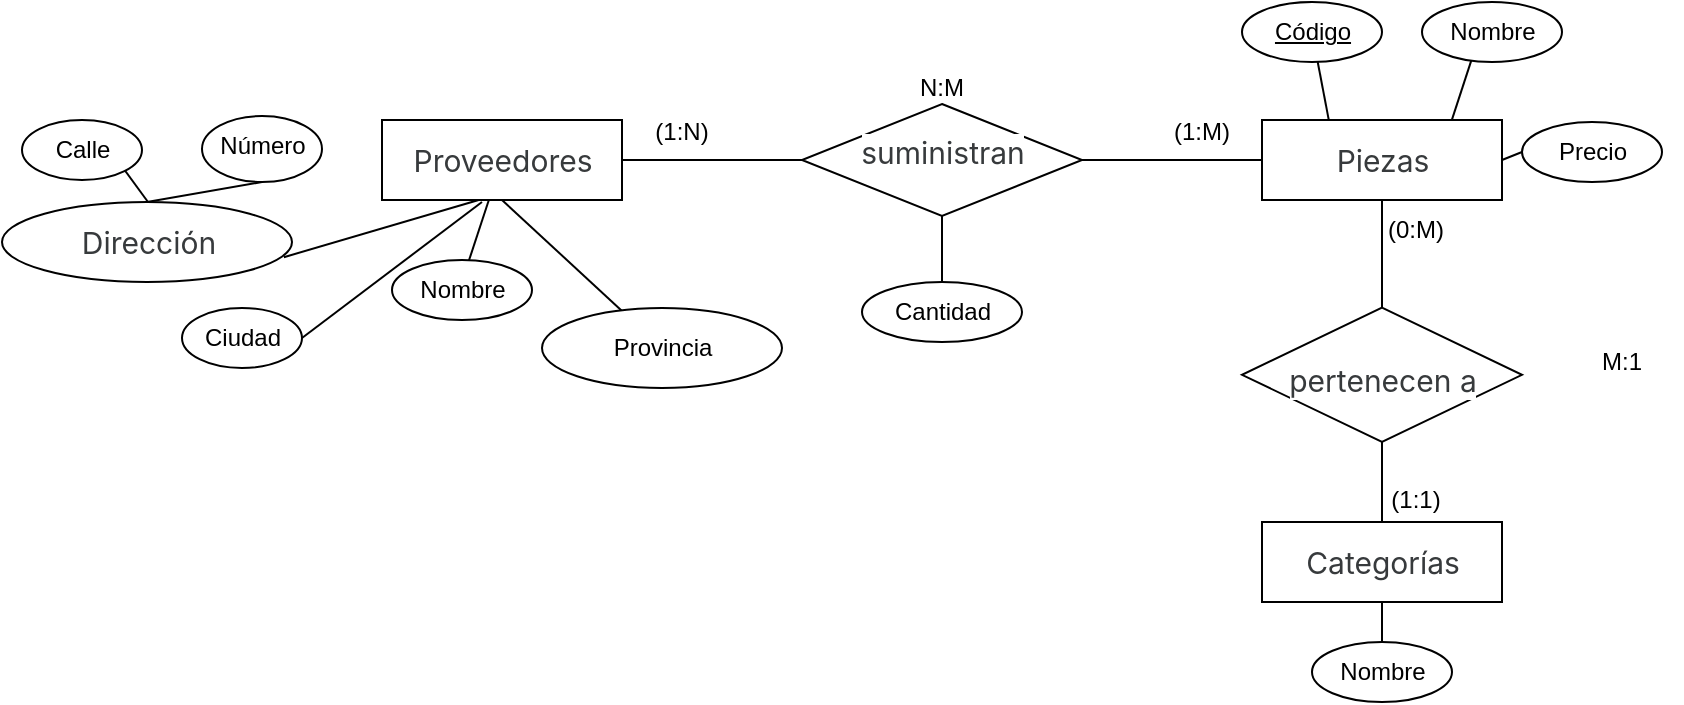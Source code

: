 <mxfile version="24.8.6">
  <diagram name="Page-1" id="WBDv5_wROoBOC59eoUjj">
    <mxGraphModel dx="1327" dy="271" grid="1" gridSize="10" guides="1" tooltips="1" connect="1" arrows="1" fold="1" page="1" pageScale="1" pageWidth="827" pageHeight="1169" math="0" shadow="0">
      <root>
        <mxCell id="0" />
        <mxCell id="1" parent="0" />
        <mxCell id="WigmYA1BDDT_uc1wTE7y-12" value="" style="endArrow=none;html=1;rounded=0;entryX=0.616;entryY=0.127;entryDx=0;entryDy=0;entryPerimeter=0;" edge="1" parent="1" target="WigmYA1BDDT_uc1wTE7y-11">
          <mxGeometry width="50" height="50" relative="1" as="geometry">
            <mxPoint x="3" y="340" as="sourcePoint" />
            <mxPoint x="-9" y="330" as="targetPoint" />
          </mxGeometry>
        </mxCell>
        <mxCell id="Nx9srBpKDY4uUFDvCekh-34" value="" style="endArrow=none;html=1;rounded=0;" parent="1" source="Nx9srBpKDY4uUFDvCekh-28" target="Nx9srBpKDY4uUFDvCekh-16" edge="1">
          <mxGeometry width="50" height="50" relative="1" as="geometry">
            <mxPoint x="603" y="580" as="sourcePoint" />
            <mxPoint x="622" y="545" as="targetPoint" />
          </mxGeometry>
        </mxCell>
        <mxCell id="0A-Gsc1vRNAE1-bes-Se-38" value="" style="endArrow=none;html=1;rounded=0;entryX=0.129;entryY=-0.056;entryDx=0;entryDy=0;entryPerimeter=0;" parent="1" source="0A-Gsc1vRNAE1-bes-Se-37" target="0A-Gsc1vRNAE1-bes-Se-31" edge="1">
          <mxGeometry width="50" height="50" relative="1" as="geometry">
            <mxPoint x="580" y="379" as="sourcePoint" />
            <mxPoint x="360" y="349" as="targetPoint" />
          </mxGeometry>
        </mxCell>
        <mxCell id="Nx9srBpKDY4uUFDvCekh-18" value="" style="endArrow=none;html=1;rounded=0;" parent="1" source="Nx9srBpKDY4uUFDvCekh-16" target="0A-Gsc1vRNAE1-bes-Se-31" edge="1">
          <mxGeometry width="50" height="50" relative="1" as="geometry">
            <mxPoint x="580" y="389" as="sourcePoint" />
            <mxPoint x="630" y="339" as="targetPoint" />
          </mxGeometry>
        </mxCell>
        <mxCell id="0A-Gsc1vRNAE1-bes-Se-39" value="" style="endArrow=none;html=1;rounded=0;exitX=0.483;exitY=0.04;exitDx=0;exitDy=0;exitPerimeter=0;entryX=0.837;entryY=0.989;entryDx=0;entryDy=0;entryPerimeter=0;" parent="1" source="0A-Gsc1vRNAE1-bes-Se-34" target="0A-Gsc1vRNAE1-bes-Se-31" edge="1">
          <mxGeometry width="50" height="50" relative="1" as="geometry">
            <mxPoint x="590" y="389" as="sourcePoint" />
            <mxPoint x="600" y="349" as="targetPoint" />
          </mxGeometry>
        </mxCell>
        <mxCell id="Nx9srBpKDY4uUFDvCekh-7" value="" style="endArrow=none;html=1;rounded=0;entryX=0;entryY=0.5;entryDx=0;entryDy=0;" parent="1" target="0A-Gsc1vRNAE1-bes-Se-30" edge="1">
          <mxGeometry width="50" height="50" relative="1" as="geometry">
            <mxPoint x="460" y="319" as="sourcePoint" />
            <mxPoint x="550" y="319.71" as="targetPoint" />
          </mxGeometry>
        </mxCell>
        <mxCell id="0A-Gsc1vRNAE1-bes-Se-27" value="" style="endArrow=none;html=1;rounded=0;entryX=0.5;entryY=1;entryDx=0;entryDy=0;" parent="1" source="0A-Gsc1vRNAE1-bes-Se-7" edge="1" target="0A-Gsc1vRNAE1-bes-Se-1">
          <mxGeometry width="50" height="50" relative="1" as="geometry">
            <mxPoint x="3.76" y="381.6" as="sourcePoint" />
            <mxPoint x="220" y="340" as="targetPoint" />
          </mxGeometry>
        </mxCell>
        <mxCell id="0A-Gsc1vRNAE1-bes-Se-25" value="" style="endArrow=none;html=1;rounded=0;exitX=0.549;exitY=0.013;exitDx=0;exitDy=0;exitPerimeter=0;" parent="1" source="0A-Gsc1vRNAE1-bes-Se-9" target="0A-Gsc1vRNAE1-bes-Se-1" edge="1">
          <mxGeometry width="50" height="50" relative="1" as="geometry">
            <mxPoint x="170" y="380" as="sourcePoint" />
            <mxPoint x="220" y="340" as="targetPoint" />
          </mxGeometry>
        </mxCell>
        <mxCell id="0A-Gsc1vRNAE1-bes-Se-26" value="" style="endArrow=none;html=1;rounded=0;exitX=1;exitY=0.5;exitDx=0;exitDy=0;" parent="1" source="0A-Gsc1vRNAE1-bes-Se-10" edge="1">
          <mxGeometry width="50" height="50" relative="1" as="geometry">
            <mxPoint x="80" y="340" as="sourcePoint" />
            <mxPoint x="170" y="340" as="targetPoint" />
          </mxGeometry>
        </mxCell>
        <mxCell id="0A-Gsc1vRNAE1-bes-Se-28" value="" style="endArrow=none;html=1;rounded=0;entryX=0.425;entryY=1.133;entryDx=0;entryDy=0;entryPerimeter=0;exitX=0.972;exitY=0.69;exitDx=0;exitDy=0;exitPerimeter=0;" parent="1" source="0A-Gsc1vRNAE1-bes-Se-12" target="0A-Gsc1vRNAE1-bes-Se-2" edge="1">
          <mxGeometry width="50" height="50" relative="1" as="geometry">
            <mxPoint x="30" y="390" as="sourcePoint" />
            <mxPoint x="144" y="342" as="targetPoint" />
          </mxGeometry>
        </mxCell>
        <mxCell id="0A-Gsc1vRNAE1-bes-Se-16" value="" style="group;labelBackgroundColor=default;" parent="1" vertex="1" connectable="0">
          <mxGeometry x="125" y="369" width="70" height="30" as="geometry" />
        </mxCell>
        <mxCell id="0A-Gsc1vRNAE1-bes-Se-6" value="" style="ellipse;whiteSpace=wrap;html=1;" parent="0A-Gsc1vRNAE1-bes-Se-16" vertex="1">
          <mxGeometry width="70" height="30" as="geometry" />
        </mxCell>
        <mxCell id="0A-Gsc1vRNAE1-bes-Se-9" value="Nombre" style="text;html=1;align=center;verticalAlign=middle;resizable=0;points=[];autosize=1;strokeColor=none;fillColor=none;" parent="0A-Gsc1vRNAE1-bes-Se-16" vertex="1">
          <mxGeometry width="70" height="30" as="geometry" />
        </mxCell>
        <mxCell id="0A-Gsc1vRNAE1-bes-Se-19" value="" style="group;labelBackgroundColor=default;" parent="1" vertex="1" connectable="0">
          <mxGeometry x="20" y="393" width="60" height="30" as="geometry" />
        </mxCell>
        <mxCell id="0A-Gsc1vRNAE1-bes-Se-10" value="" style="ellipse;whiteSpace=wrap;html=1;" parent="0A-Gsc1vRNAE1-bes-Se-19" vertex="1">
          <mxGeometry width="60" height="30" as="geometry" />
        </mxCell>
        <mxCell id="0A-Gsc1vRNAE1-bes-Se-8" value="Ciudad" style="text;html=1;align=center;verticalAlign=middle;resizable=0;points=[];autosize=1;strokeColor=none;fillColor=none;" parent="0A-Gsc1vRNAE1-bes-Se-19" vertex="1">
          <mxGeometry width="60" height="30" as="geometry" />
        </mxCell>
        <mxCell id="0A-Gsc1vRNAE1-bes-Se-21" value="" style="group;labelBackgroundColor=default;" parent="1" vertex="1" connectable="0">
          <mxGeometry x="200" y="393" width="120" height="40" as="geometry" />
        </mxCell>
        <mxCell id="0A-Gsc1vRNAE1-bes-Se-11" value="" style="ellipse;whiteSpace=wrap;html=1;" parent="0A-Gsc1vRNAE1-bes-Se-21" vertex="1">
          <mxGeometry width="120" height="40" as="geometry" />
        </mxCell>
        <mxCell id="0A-Gsc1vRNAE1-bes-Se-7" value="Provincia" style="text;html=1;align=center;verticalAlign=middle;resizable=0;points=[];autosize=1;strokeColor=none;fillColor=none;" parent="0A-Gsc1vRNAE1-bes-Se-21" vertex="1">
          <mxGeometry x="25" y="5" width="70" height="30" as="geometry" />
        </mxCell>
        <mxCell id="0A-Gsc1vRNAE1-bes-Se-22" value="" style="group;labelBackgroundColor=default;" parent="1" vertex="1" connectable="0">
          <mxGeometry x="-70" y="340" width="205" height="40" as="geometry" />
        </mxCell>
        <mxCell id="0A-Gsc1vRNAE1-bes-Se-12" value="" style="ellipse;whiteSpace=wrap;html=1;" parent="0A-Gsc1vRNAE1-bes-Se-22" vertex="1">
          <mxGeometry width="145" height="40" as="geometry" />
        </mxCell>
        <mxCell id="0A-Gsc1vRNAE1-bes-Se-15" value="&lt;span style=&quot;color: rgb(55, 58, 60); font-family: -apple-system, BlinkMacSystemFont, &amp;quot;Segoe UI&amp;quot;, Roboto, &amp;quot;Helvetica Neue&amp;quot;, Arial, &amp;quot;Noto Sans&amp;quot;, &amp;quot;Liberation Sans&amp;quot;, sans-serif, &amp;quot;Apple Color Emoji&amp;quot;, &amp;quot;Segoe UI Emoji&amp;quot;, &amp;quot;Segoe UI Symbol&amp;quot;, &amp;quot;Noto Color Emoji&amp;quot;; font-size: 15px; text-align: left; text-wrap-mode: wrap; background-color: rgb(255, 255, 255);&quot;&gt;Dirección&lt;/span&gt;" style="text;html=1;align=center;verticalAlign=middle;resizable=0;points=[];autosize=1;strokeColor=none;fillColor=none;" parent="0A-Gsc1vRNAE1-bes-Se-22" vertex="1">
          <mxGeometry x="27.5" y="5" width="90" height="30" as="geometry" />
        </mxCell>
        <mxCell id="0A-Gsc1vRNAE1-bes-Se-23" value="" style="group" parent="1" vertex="1" connectable="0">
          <mxGeometry x="120" y="299" width="120" height="40" as="geometry" />
        </mxCell>
        <object label="" id="0A-Gsc1vRNAE1-bes-Se-1">
          <mxCell style="rounded=0;whiteSpace=wrap;html=1;labelBackgroundColor=default;" parent="0A-Gsc1vRNAE1-bes-Se-23" vertex="1">
            <mxGeometry width="120" height="40" as="geometry" />
          </mxCell>
        </object>
        <mxCell id="0A-Gsc1vRNAE1-bes-Se-2" value="&lt;span style=&quot;color: rgb(55, 58, 60); font-family: -apple-system, BlinkMacSystemFont, &amp;quot;Segoe UI&amp;quot;, Roboto, &amp;quot;Helvetica Neue&amp;quot;, Arial, &amp;quot;Noto Sans&amp;quot;, &amp;quot;Liberation Sans&amp;quot;, sans-serif, &amp;quot;Apple Color Emoji&amp;quot;, &amp;quot;Segoe UI Emoji&amp;quot;, &amp;quot;Segoe UI Symbol&amp;quot;, &amp;quot;Noto Color Emoji&amp;quot;; font-size: 15px; text-align: left; text-wrap-mode: wrap; background-color: rgb(255, 255, 255);&quot;&gt;Proveedores&lt;/span&gt;" style="text;html=1;align=center;verticalAlign=middle;resizable=0;points=[];autosize=1;strokeColor=none;fillColor=none;" parent="0A-Gsc1vRNAE1-bes-Se-23" vertex="1">
          <mxGeometry x="5" y="5" width="110" height="30" as="geometry" />
        </mxCell>
        <mxCell id="0A-Gsc1vRNAE1-bes-Se-29" value="" style="group;labelBackgroundColor=default;" parent="1" vertex="1" connectable="0">
          <mxGeometry x="560" y="299" width="120" height="45" as="geometry" />
        </mxCell>
        <object label="" id="0A-Gsc1vRNAE1-bes-Se-30">
          <mxCell style="rounded=0;whiteSpace=wrap;html=1;" parent="0A-Gsc1vRNAE1-bes-Se-29" vertex="1">
            <mxGeometry width="120" height="40" as="geometry" />
          </mxCell>
        </object>
        <mxCell id="0A-Gsc1vRNAE1-bes-Se-31" value="&lt;span style=&quot;color: rgb(55, 58, 60); font-family: -apple-system, BlinkMacSystemFont, &amp;quot;Segoe UI&amp;quot;, Roboto, &amp;quot;Helvetica Neue&amp;quot;, Arial, &amp;quot;Noto Sans&amp;quot;, &amp;quot;Liberation Sans&amp;quot;, sans-serif, &amp;quot;Apple Color Emoji&amp;quot;, &amp;quot;Segoe UI Emoji&amp;quot;, &amp;quot;Segoe UI Symbol&amp;quot;, &amp;quot;Noto Color Emoji&amp;quot;; font-size: 15px; text-align: left; text-wrap-mode: wrap; background-color: rgb(255, 255, 255);&quot;&gt;Piezas&lt;/span&gt;" style="text;html=1;align=center;verticalAlign=middle;resizable=0;points=[];autosize=1;strokeColor=none;fillColor=none;" parent="0A-Gsc1vRNAE1-bes-Se-29" vertex="1">
          <mxGeometry x="25" y="5" width="70" height="30" as="geometry" />
        </mxCell>
        <mxCell id="0A-Gsc1vRNAE1-bes-Se-32" value="" style="group;labelBackgroundColor=default;" parent="1" vertex="1" connectable="0">
          <mxGeometry x="640" y="240" width="70" height="30" as="geometry" />
        </mxCell>
        <mxCell id="0A-Gsc1vRNAE1-bes-Se-33" value="" style="ellipse;whiteSpace=wrap;html=1;" parent="0A-Gsc1vRNAE1-bes-Se-32" vertex="1">
          <mxGeometry width="70" height="30" as="geometry" />
        </mxCell>
        <mxCell id="0A-Gsc1vRNAE1-bes-Se-34" value="Nombre" style="text;html=1;align=center;verticalAlign=middle;resizable=0;points=[];autosize=1;strokeColor=none;fillColor=none;" parent="0A-Gsc1vRNAE1-bes-Se-32" vertex="1">
          <mxGeometry width="70" height="30" as="geometry" />
        </mxCell>
        <mxCell id="0A-Gsc1vRNAE1-bes-Se-35" value="" style="group;labelBackgroundColor=default;" parent="1" vertex="1" connectable="0">
          <mxGeometry x="550" y="240" width="70" height="30" as="geometry" />
        </mxCell>
        <mxCell id="0A-Gsc1vRNAE1-bes-Se-36" value="" style="ellipse;whiteSpace=wrap;html=1;" parent="0A-Gsc1vRNAE1-bes-Se-35" vertex="1">
          <mxGeometry width="70" height="30" as="geometry" />
        </mxCell>
        <mxCell id="0A-Gsc1vRNAE1-bes-Se-37" value="&lt;u&gt;Código&lt;/u&gt;" style="text;html=1;align=center;verticalAlign=middle;resizable=0;points=[];autosize=1;strokeColor=none;fillColor=none;" parent="0A-Gsc1vRNAE1-bes-Se-35" vertex="1">
          <mxGeometry x="5" width="60" height="30" as="geometry" />
        </mxCell>
        <mxCell id="Nx9srBpKDY4uUFDvCekh-2" value="" style="group;labelBackgroundColor=default;" parent="1" vertex="1" connectable="0">
          <mxGeometry x="320" y="297" width="170" height="50" as="geometry" />
        </mxCell>
        <mxCell id="0A-Gsc1vRNAE1-bes-Se-40" value="" style="rhombus;whiteSpace=wrap;html=1;" parent="Nx9srBpKDY4uUFDvCekh-2" vertex="1">
          <mxGeometry x="10" y="-6" width="140" height="56" as="geometry" />
        </mxCell>
        <mxCell id="Nx9srBpKDY4uUFDvCekh-1" value="&lt;span style=&quot;color: rgb(55, 58, 60); font-family: -apple-system, BlinkMacSystemFont, &amp;quot;Segoe UI&amp;quot;, Roboto, &amp;quot;Helvetica Neue&amp;quot;, Arial, &amp;quot;Noto Sans&amp;quot;, &amp;quot;Liberation Sans&amp;quot;, sans-serif, &amp;quot;Apple Color Emoji&amp;quot;, &amp;quot;Segoe UI Emoji&amp;quot;, &amp;quot;Segoe UI Symbol&amp;quot;, &amp;quot;Noto Color Emoji&amp;quot;; font-size: 15px; text-align: left; text-wrap-mode: wrap; background-color: rgb(255, 255, 255);&quot;&gt;suministran&lt;/span&gt;" style="text;html=1;align=center;verticalAlign=middle;resizable=0;points=[];autosize=1;strokeColor=none;fillColor=none;" parent="Nx9srBpKDY4uUFDvCekh-2" vertex="1">
          <mxGeometry x="30" y="3.005" width="100" height="30" as="geometry" />
        </mxCell>
        <mxCell id="Nx9srBpKDY4uUFDvCekh-5" value="" style="endArrow=none;html=1;rounded=0;exitX=1;exitY=0.5;exitDx=0;exitDy=0;" parent="1" source="0A-Gsc1vRNAE1-bes-Se-1" edge="1">
          <mxGeometry width="50" height="50" relative="1" as="geometry">
            <mxPoint x="270" y="460" as="sourcePoint" />
            <mxPoint x="330" y="319" as="targetPoint" />
          </mxGeometry>
        </mxCell>
        <mxCell id="Nx9srBpKDY4uUFDvCekh-12" value="(1:M)" style="text;html=1;align=center;verticalAlign=middle;whiteSpace=wrap;rounded=0;" parent="1" vertex="1">
          <mxGeometry x="500" y="290" width="60" height="30" as="geometry" />
        </mxCell>
        <mxCell id="Nx9srBpKDY4uUFDvCekh-13" value="(1:N)" style="text;html=1;align=center;verticalAlign=middle;whiteSpace=wrap;rounded=0;" parent="1" vertex="1">
          <mxGeometry x="240" y="290" width="60" height="30" as="geometry" />
        </mxCell>
        <mxCell id="Nx9srBpKDY4uUFDvCekh-14" value="" style="group" parent="1" vertex="1" connectable="0">
          <mxGeometry x="560" y="500" width="120" height="40" as="geometry" />
        </mxCell>
        <object label="" id="Nx9srBpKDY4uUFDvCekh-15">
          <mxCell style="rounded=0;whiteSpace=wrap;html=1;labelBackgroundColor=default;" parent="Nx9srBpKDY4uUFDvCekh-14" vertex="1">
            <mxGeometry width="120" height="40" as="geometry" />
          </mxCell>
        </object>
        <mxCell id="Nx9srBpKDY4uUFDvCekh-16" value="&lt;div style=&quot;text-align: left;&quot;&gt;&lt;font face=&quot;-apple-system, BlinkMacSystemFont, Segoe UI, Roboto, Helvetica Neue, Arial, Noto Sans, Liberation Sans, sans-serif, Apple Color Emoji, Segoe UI Emoji, Segoe UI Symbol, Noto Color Emoji&quot; color=&quot;#373a3c&quot;&gt;&lt;span style=&quot;font-size: 15px; text-wrap-mode: wrap; background-color: rgb(255, 255, 255);&quot;&gt;Categorías&lt;/span&gt;&lt;/font&gt;&lt;/div&gt;" style="text;html=1;align=center;verticalAlign=middle;resizable=0;points=[];autosize=1;strokeColor=none;fillColor=none;" parent="Nx9srBpKDY4uUFDvCekh-14" vertex="1">
          <mxGeometry x="10" y="5" width="100" height="30" as="geometry" />
        </mxCell>
        <mxCell id="Nx9srBpKDY4uUFDvCekh-19" value="" style="group;labelBackgroundColor=default;" parent="1" vertex="1" connectable="0">
          <mxGeometry x="540" y="400" width="170" height="60" as="geometry" />
        </mxCell>
        <mxCell id="Nx9srBpKDY4uUFDvCekh-20" value="" style="rhombus;whiteSpace=wrap;html=1;" parent="Nx9srBpKDY4uUFDvCekh-19" vertex="1">
          <mxGeometry x="10.0" y="-7.2" width="140.0" height="67.2" as="geometry" />
        </mxCell>
        <mxCell id="Nx9srBpKDY4uUFDvCekh-21" value="&lt;span style=&quot;color: rgb(55, 58, 60); font-family: -apple-system, BlinkMacSystemFont, &amp;quot;Segoe UI&amp;quot;, Roboto, &amp;quot;Helvetica Neue&amp;quot;, Arial, &amp;quot;Noto Sans&amp;quot;, &amp;quot;Liberation Sans&amp;quot;, sans-serif, &amp;quot;Apple Color Emoji&amp;quot;, &amp;quot;Segoe UI Emoji&amp;quot;, &amp;quot;Segoe UI Symbol&amp;quot;, &amp;quot;Noto Color Emoji&amp;quot;; font-size: 15px; text-align: left; text-wrap-mode: wrap; background-color: rgb(255, 255, 255);&quot;&gt;pertenecen a&lt;/span&gt;" style="text;html=1;align=center;verticalAlign=middle;resizable=0;points=[];autosize=1;strokeColor=none;fillColor=none;imageWidth=28;" parent="Nx9srBpKDY4uUFDvCekh-19" vertex="1">
          <mxGeometry x="25.005" y="14.404" width="110" height="30" as="geometry" />
        </mxCell>
        <mxCell id="Nx9srBpKDY4uUFDvCekh-25" value="(1:1)" style="text;html=1;align=center;verticalAlign=middle;whiteSpace=wrap;rounded=0;" parent="1" vertex="1">
          <mxGeometry x="607" y="474" width="60" height="30" as="geometry" />
        </mxCell>
        <mxCell id="Nx9srBpKDY4uUFDvCekh-26" value="" style="group;labelBackgroundColor=default;" parent="1" vertex="1" connectable="0">
          <mxGeometry x="585" y="560" width="70" height="30" as="geometry" />
        </mxCell>
        <mxCell id="Nx9srBpKDY4uUFDvCekh-27" value="" style="ellipse;whiteSpace=wrap;html=1;" parent="Nx9srBpKDY4uUFDvCekh-26" vertex="1">
          <mxGeometry width="70" height="30" as="geometry" />
        </mxCell>
        <mxCell id="Nx9srBpKDY4uUFDvCekh-28" value="Nombre" style="text;html=1;align=center;verticalAlign=middle;resizable=0;points=[];autosize=1;strokeColor=none;fillColor=none;" parent="Nx9srBpKDY4uUFDvCekh-26" vertex="1">
          <mxGeometry width="70" height="30" as="geometry" />
        </mxCell>
        <mxCell id="Nx9srBpKDY4uUFDvCekh-77" value="(0:M)" style="text;html=1;align=center;verticalAlign=middle;whiteSpace=wrap;rounded=0;" parent="1" vertex="1">
          <mxGeometry x="607" y="339" width="60" height="30" as="geometry" />
        </mxCell>
        <mxCell id="Nx9srBpKDY4uUFDvCekh-78" value="M:1" style="text;html=1;align=center;verticalAlign=middle;whiteSpace=wrap;rounded=0;" parent="1" vertex="1">
          <mxGeometry x="710" y="393" width="60" height="54" as="geometry" />
        </mxCell>
        <mxCell id="Nx9srBpKDY4uUFDvCekh-80" style="edgeStyle=orthogonalEdgeStyle;rounded=0;orthogonalLoop=1;jettySize=auto;html=1;exitX=0.5;exitY=1;exitDx=0;exitDy=0;" parent="1" source="Nx9srBpKDY4uUFDvCekh-78" target="Nx9srBpKDY4uUFDvCekh-78" edge="1">
          <mxGeometry relative="1" as="geometry" />
        </mxCell>
        <mxCell id="Nx9srBpKDY4uUFDvCekh-81" value="N:M" style="text;html=1;align=center;verticalAlign=middle;whiteSpace=wrap;rounded=0;" parent="1" vertex="1">
          <mxGeometry x="370" y="256" width="60" height="54" as="geometry" />
        </mxCell>
        <mxCell id="WigmYA1BDDT_uc1wTE7y-1" value="" style="group;labelBackgroundColor=default;" vertex="1" connectable="0" parent="1">
          <mxGeometry x="690" y="300" width="70" height="30" as="geometry" />
        </mxCell>
        <mxCell id="WigmYA1BDDT_uc1wTE7y-2" value="" style="ellipse;whiteSpace=wrap;html=1;" vertex="1" parent="WigmYA1BDDT_uc1wTE7y-1">
          <mxGeometry width="70" height="30" as="geometry" />
        </mxCell>
        <mxCell id="WigmYA1BDDT_uc1wTE7y-3" value="Precio" style="text;html=1;align=center;verticalAlign=middle;resizable=0;points=[];autosize=1;strokeColor=none;fillColor=none;" vertex="1" parent="WigmYA1BDDT_uc1wTE7y-1">
          <mxGeometry x="5" width="60" height="30" as="geometry" />
        </mxCell>
        <mxCell id="WigmYA1BDDT_uc1wTE7y-4" value="" style="endArrow=none;html=1;rounded=0;entryX=1;entryY=0.5;entryDx=0;entryDy=0;exitX=0;exitY=0.5;exitDx=0;exitDy=0;" edge="1" parent="1" source="WigmYA1BDDT_uc1wTE7y-2" target="0A-Gsc1vRNAE1-bes-Se-30">
          <mxGeometry width="50" height="50" relative="1" as="geometry">
            <mxPoint x="690" y="320" as="sourcePoint" />
            <mxPoint x="654" y="344" as="targetPoint" />
          </mxGeometry>
        </mxCell>
        <mxCell id="WigmYA1BDDT_uc1wTE7y-9" value="" style="group;labelBackgroundColor=default;" vertex="1" connectable="0" parent="1">
          <mxGeometry x="-60" y="299" width="60" height="30" as="geometry" />
        </mxCell>
        <mxCell id="WigmYA1BDDT_uc1wTE7y-10" value="" style="ellipse;whiteSpace=wrap;html=1;" vertex="1" parent="WigmYA1BDDT_uc1wTE7y-9">
          <mxGeometry width="60" height="30" as="geometry" />
        </mxCell>
        <mxCell id="WigmYA1BDDT_uc1wTE7y-11" value="Calle" style="text;html=1;align=center;verticalAlign=middle;resizable=0;points=[];autosize=1;strokeColor=none;fillColor=none;" vertex="1" parent="WigmYA1BDDT_uc1wTE7y-9">
          <mxGeometry x="5" width="50" height="30" as="geometry" />
        </mxCell>
        <mxCell id="WigmYA1BDDT_uc1wTE7y-13" value="" style="group;labelBackgroundColor=default;" vertex="1" connectable="0" parent="1">
          <mxGeometry x="30" y="297" width="65" height="33" as="geometry" />
        </mxCell>
        <mxCell id="WigmYA1BDDT_uc1wTE7y-14" value="" style="ellipse;whiteSpace=wrap;html=1;" vertex="1" parent="WigmYA1BDDT_uc1wTE7y-13">
          <mxGeometry width="60" height="33" as="geometry" />
        </mxCell>
        <mxCell id="WigmYA1BDDT_uc1wTE7y-15" value="Número" style="text;html=1;align=center;verticalAlign=middle;resizable=0;points=[];autosize=1;strokeColor=none;fillColor=none;" vertex="1" parent="WigmYA1BDDT_uc1wTE7y-13">
          <mxGeometry x="-5" width="70" height="30" as="geometry" />
        </mxCell>
        <mxCell id="WigmYA1BDDT_uc1wTE7y-22" value="" style="endArrow=none;html=1;rounded=0;entryX=0.5;entryY=1;entryDx=0;entryDy=0;exitX=0.5;exitY=0;exitDx=0;exitDy=0;" edge="1" parent="1" source="0A-Gsc1vRNAE1-bes-Se-12" target="WigmYA1BDDT_uc1wTE7y-14">
          <mxGeometry width="50" height="50" relative="1" as="geometry">
            <mxPoint x="70" y="390" as="sourcePoint" />
            <mxPoint x="120" y="340" as="targetPoint" />
          </mxGeometry>
        </mxCell>
        <mxCell id="WigmYA1BDDT_uc1wTE7y-23" value="" style="group;labelBackgroundColor=default;" vertex="1" connectable="0" parent="1">
          <mxGeometry x="360" y="380" width="80" height="30" as="geometry" />
        </mxCell>
        <mxCell id="WigmYA1BDDT_uc1wTE7y-24" value="" style="ellipse;whiteSpace=wrap;html=1;" vertex="1" parent="WigmYA1BDDT_uc1wTE7y-23">
          <mxGeometry width="80" height="30" as="geometry" />
        </mxCell>
        <mxCell id="WigmYA1BDDT_uc1wTE7y-25" value="Cantidad" style="text;html=1;align=center;verticalAlign=middle;resizable=0;points=[];autosize=1;strokeColor=none;fillColor=none;" vertex="1" parent="WigmYA1BDDT_uc1wTE7y-23">
          <mxGeometry x="4.997" width="70" height="30" as="geometry" />
        </mxCell>
        <mxCell id="WigmYA1BDDT_uc1wTE7y-26" value="" style="endArrow=none;html=1;rounded=0;entryX=0.5;entryY=1;entryDx=0;entryDy=0;" edge="1" parent="1" target="0A-Gsc1vRNAE1-bes-Se-40">
          <mxGeometry width="50" height="50" relative="1" as="geometry">
            <mxPoint x="400" y="380" as="sourcePoint" />
            <mxPoint x="470" y="380" as="targetPoint" />
          </mxGeometry>
        </mxCell>
      </root>
    </mxGraphModel>
  </diagram>
</mxfile>

